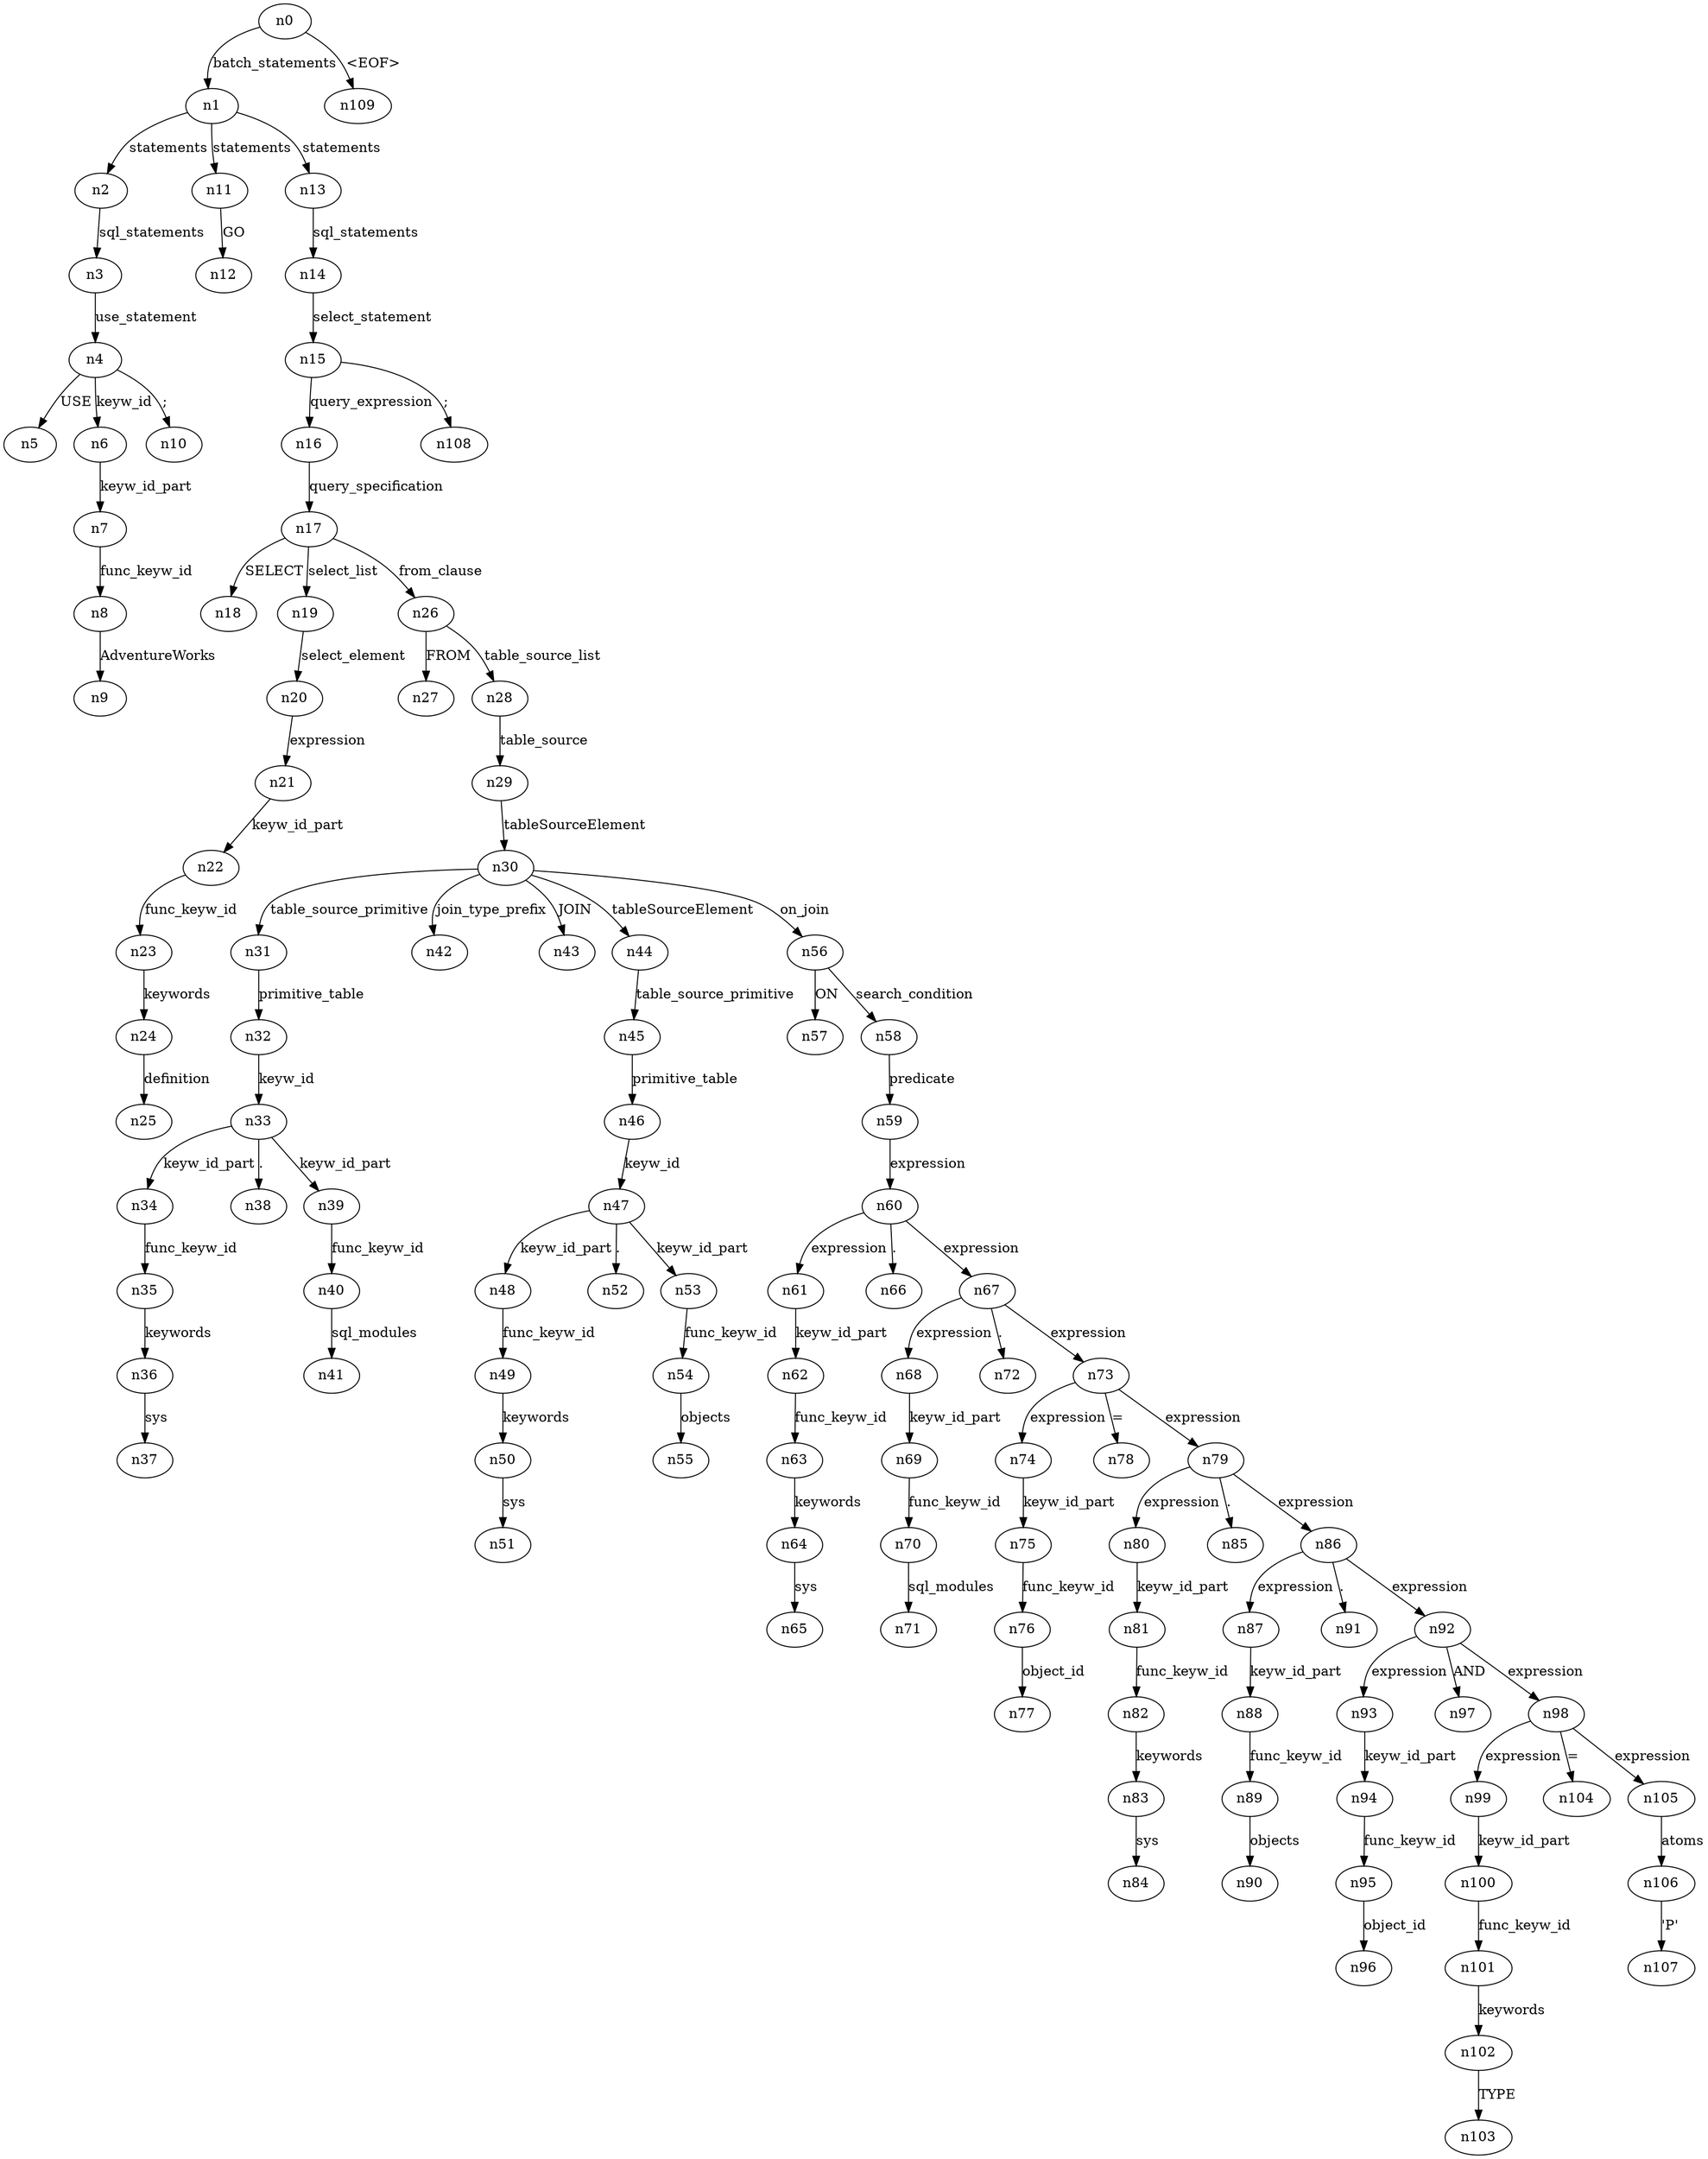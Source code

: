 digraph ParseTree {
  n0 -> n1 [label="batch_statements"];
  n1 -> n2 [label="statements"];
  n2 -> n3 [label="sql_statements"];
  n3 -> n4 [label="use_statement"];
  n4 -> n5 [label="USE"];
  n4 -> n6 [label="keyw_id"];
  n6 -> n7 [label="keyw_id_part"];
  n7 -> n8 [label="func_keyw_id"];
  n8 -> n9 [label="AdventureWorks"];
  n4 -> n10 [label=";"];
  n1 -> n11 [label="statements"];
  n11 -> n12 [label="GO"];
  n1 -> n13 [label="statements"];
  n13 -> n14 [label="sql_statements"];
  n14 -> n15 [label="select_statement"];
  n15 -> n16 [label="query_expression"];
  n16 -> n17 [label="query_specification"];
  n17 -> n18 [label="SELECT"];
  n17 -> n19 [label="select_list"];
  n19 -> n20 [label="select_element"];
  n20 -> n21 [label="expression"];
  n21 -> n22 [label="keyw_id_part"];
  n22 -> n23 [label="func_keyw_id"];
  n23 -> n24 [label="keywords"];
  n24 -> n25 [label="definition"];
  n17 -> n26 [label="from_clause"];
  n26 -> n27 [label="FROM"];
  n26 -> n28 [label="table_source_list"];
  n28 -> n29 [label="table_source"];
  n29 -> n30 [label="tableSourceElement"];
  n30 -> n31 [label="table_source_primitive"];
  n31 -> n32 [label="primitive_table"];
  n32 -> n33 [label="keyw_id"];
  n33 -> n34 [label="keyw_id_part"];
  n34 -> n35 [label="func_keyw_id"];
  n35 -> n36 [label="keywords"];
  n36 -> n37 [label="sys"];
  n33 -> n38 [label="."];
  n33 -> n39 [label="keyw_id_part"];
  n39 -> n40 [label="func_keyw_id"];
  n40 -> n41 [label="sql_modules"];
  n30 -> n42 [label="join_type_prefix"];
  n30 -> n43 [label="JOIN"];
  n30 -> n44 [label="tableSourceElement"];
  n44 -> n45 [label="table_source_primitive"];
  n45 -> n46 [label="primitive_table"];
  n46 -> n47 [label="keyw_id"];
  n47 -> n48 [label="keyw_id_part"];
  n48 -> n49 [label="func_keyw_id"];
  n49 -> n50 [label="keywords"];
  n50 -> n51 [label="sys"];
  n47 -> n52 [label="."];
  n47 -> n53 [label="keyw_id_part"];
  n53 -> n54 [label="func_keyw_id"];
  n54 -> n55 [label="objects"];
  n30 -> n56 [label="on_join"];
  n56 -> n57 [label="ON"];
  n56 -> n58 [label="search_condition"];
  n58 -> n59 [label="predicate"];
  n59 -> n60 [label="expression"];
  n60 -> n61 [label="expression"];
  n61 -> n62 [label="keyw_id_part"];
  n62 -> n63 [label="func_keyw_id"];
  n63 -> n64 [label="keywords"];
  n64 -> n65 [label="sys"];
  n60 -> n66 [label="."];
  n60 -> n67 [label="expression"];
  n67 -> n68 [label="expression"];
  n68 -> n69 [label="keyw_id_part"];
  n69 -> n70 [label="func_keyw_id"];
  n70 -> n71 [label="sql_modules"];
  n67 -> n72 [label="."];
  n67 -> n73 [label="expression"];
  n73 -> n74 [label="expression"];
  n74 -> n75 [label="keyw_id_part"];
  n75 -> n76 [label="func_keyw_id"];
  n76 -> n77 [label="object_id"];
  n73 -> n78 [label="="];
  n73 -> n79 [label="expression"];
  n79 -> n80 [label="expression"];
  n80 -> n81 [label="keyw_id_part"];
  n81 -> n82 [label="func_keyw_id"];
  n82 -> n83 [label="keywords"];
  n83 -> n84 [label="sys"];
  n79 -> n85 [label="."];
  n79 -> n86 [label="expression"];
  n86 -> n87 [label="expression"];
  n87 -> n88 [label="keyw_id_part"];
  n88 -> n89 [label="func_keyw_id"];
  n89 -> n90 [label="objects"];
  n86 -> n91 [label="."];
  n86 -> n92 [label="expression"];
  n92 -> n93 [label="expression"];
  n93 -> n94 [label="keyw_id_part"];
  n94 -> n95 [label="func_keyw_id"];
  n95 -> n96 [label="object_id"];
  n92 -> n97 [label="AND"];
  n92 -> n98 [label="expression"];
  n98 -> n99 [label="expression"];
  n99 -> n100 [label="keyw_id_part"];
  n100 -> n101 [label="func_keyw_id"];
  n101 -> n102 [label="keywords"];
  n102 -> n103 [label="TYPE"];
  n98 -> n104 [label="="];
  n98 -> n105 [label="expression"];
  n105 -> n106 [label="atoms"];
  n106 -> n107 [label="'P'"];
  n15 -> n108 [label=";"];
  n0 -> n109 [label="<EOF>"];
}